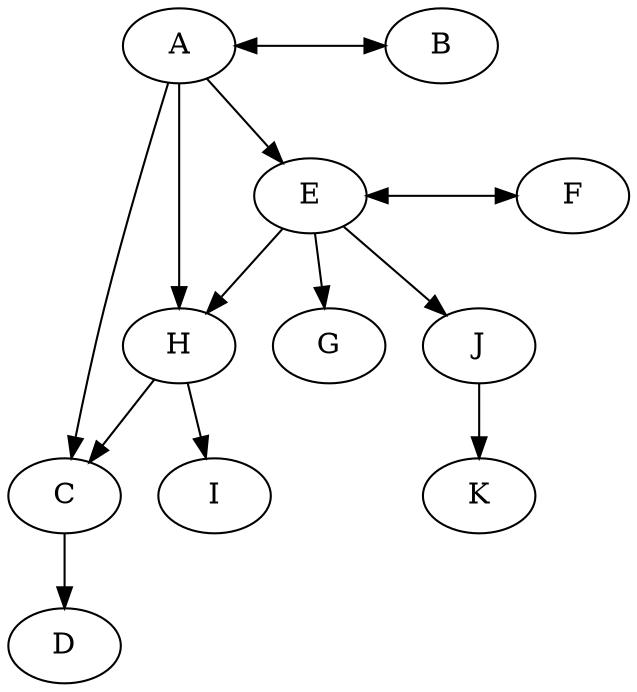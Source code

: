 digraph G {
  subgraph {
    rank=same
    A
    B
  }

  subgraph {
    C
    D

    C -> D
  }

  subgraph {
    { rank=same E F }

    E
    F
    G

    E -> G
    E -> F [dir=both minlen=4.0]
  }

  subgraph {
    H
    I

    H -> I
  }

  subgraph {
    J
    K

    J -> K
  }

  A -> B [dir=both minlen=4.0]
  A -> C
  A -> H
  A -> E

  E -> J
  E -> H

  H -> C
}
